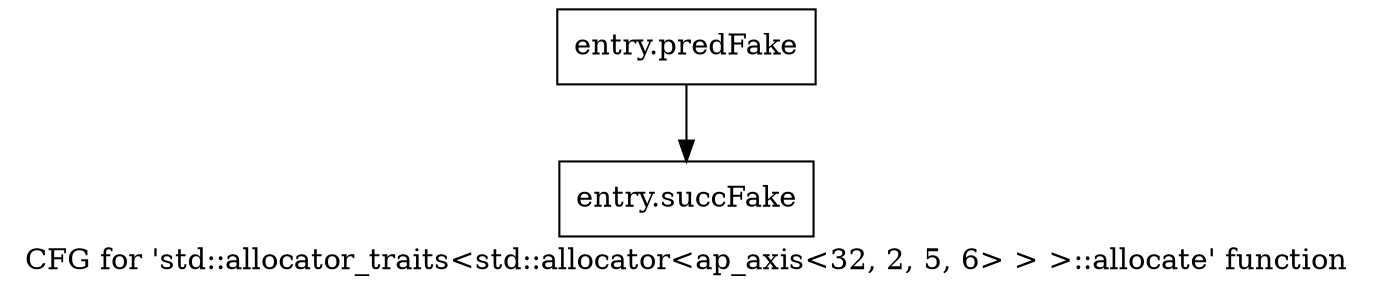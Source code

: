 digraph "CFG for 'std::allocator_traits\<std::allocator\<ap_axis\<32, 2, 5, 6\> \> \>::allocate' function" {
	label="CFG for 'std::allocator_traits\<std::allocator\<ap_axis\<32, 2, 5, 6\> \> \>::allocate' function";

	Node0x4839930 [shape=record,filename="",linenumber="",label="{entry.predFake}"];
	Node0x4839930 -> Node0x486fe90[ callList="" memoryops="" filename="/proj/xbuilds/2019.2_0801_1/installs/lin64/Vivado/HEAD/tps/lnx64/gcc-6.2.0/lib/gcc/x86_64-pc-linux-gnu/6.2.0/../../../../include/c++/6.2.0/bits/alloc_traits.h"];
	Node0x486fe90 [shape=record,filename="/proj/xbuilds/2019.2_0801_1/installs/lin64/Vivado/HEAD/tps/lnx64/gcc-6.2.0/lib/gcc/x86_64-pc-linux-gnu/6.2.0/../../../../include/c++/6.2.0/bits/alloc_traits.h",linenumber="416",label="{entry.succFake}"];
}
